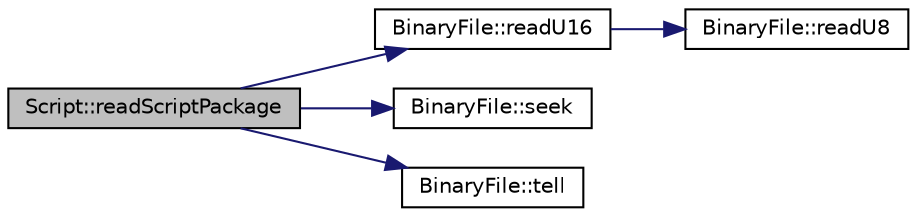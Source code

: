 digraph "Script::readScriptPackage"
{
 // INTERACTIVE_SVG=YES
  edge [fontname="Helvetica",fontsize="10",labelfontname="Helvetica",labelfontsize="10"];
  node [fontname="Helvetica",fontsize="10",shape=record];
  rankdir="LR";
  Node1 [label="Script::readScriptPackage",height=0.2,width=0.4,color="black", fillcolor="grey75", style="filled" fontcolor="black"];
  Node1 -> Node2 [color="midnightblue",fontsize="10",style="solid",fontname="Helvetica"];
  Node2 [label="BinaryFile::readU16",height=0.2,width=0.4,color="black", fillcolor="white", style="filled",URL="$class_binary_file.html#abec3c5045cd871082f3baa214ac33fe3"];
  Node2 -> Node3 [color="midnightblue",fontsize="10",style="solid",fontname="Helvetica"];
  Node3 [label="BinaryFile::readU8",height=0.2,width=0.4,color="black", fillcolor="white", style="filled",URL="$class_binary_file.html#aa57a21e8c1d8310c9d66f119d49733f4"];
  Node1 -> Node4 [color="midnightblue",fontsize="10",style="solid",fontname="Helvetica"];
  Node4 [label="BinaryFile::seek",height=0.2,width=0.4,color="black", fillcolor="white", style="filled",URL="$class_binary_file.html#a7429fa2e23eabb73762ae47d3b36178a"];
  Node1 -> Node5 [color="midnightblue",fontsize="10",style="solid",fontname="Helvetica"];
  Node5 [label="BinaryFile::tell",height=0.2,width=0.4,color="black", fillcolor="white", style="filled",URL="$class_binary_file.html#abf714d8c7561654b9b935871bf482582"];
}
